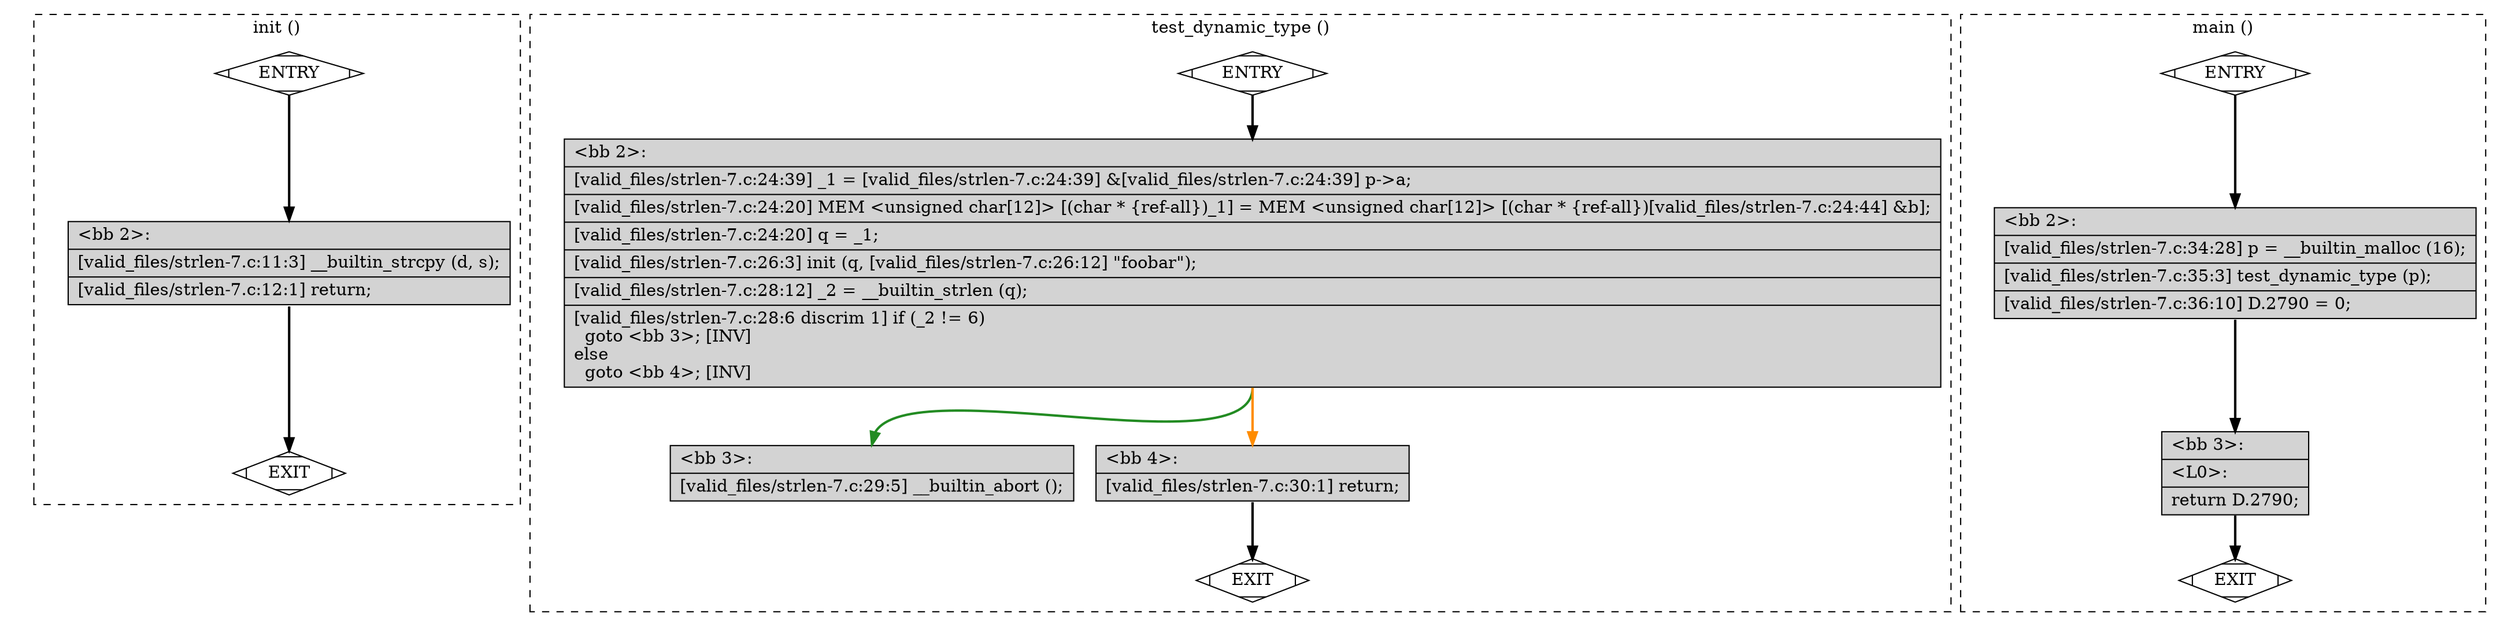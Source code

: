 digraph "a-strlen-7.c.015t.cfg" {
overlap=false;
subgraph "cluster_init" {
	style="dashed";
	color="black";
	label="init ()";
	fn_0_basic_block_0 [shape=Mdiamond,style=filled,fillcolor=white,label="ENTRY"];

	fn_0_basic_block_1 [shape=Mdiamond,style=filled,fillcolor=white,label="EXIT"];

	fn_0_basic_block_2 [shape=record,style=filled,fillcolor=lightgrey,label="{\<bb\ 2\>:\l\
|[valid_files/strlen-7.c:11:3]\ __builtin_strcpy\ (d,\ s);\l\
|[valid_files/strlen-7.c:12:1]\ return;\l\
}"];

	fn_0_basic_block_0:s -> fn_0_basic_block_2:n [style="solid,bold",color=black,weight=100,constraint=true];
	fn_0_basic_block_2:s -> fn_0_basic_block_1:n [style="solid,bold",color=black,weight=10,constraint=true];
	fn_0_basic_block_0:s -> fn_0_basic_block_1:n [style="invis",constraint=true];
}
subgraph "cluster_test_dynamic_type" {
	style="dashed";
	color="black";
	label="test_dynamic_type ()";
	fn_1_basic_block_0 [shape=Mdiamond,style=filled,fillcolor=white,label="ENTRY"];

	fn_1_basic_block_1 [shape=Mdiamond,style=filled,fillcolor=white,label="EXIT"];

	fn_1_basic_block_2 [shape=record,style=filled,fillcolor=lightgrey,label="{\<bb\ 2\>:\l\
|[valid_files/strlen-7.c:24:39]\ _1\ =\ [valid_files/strlen-7.c:24:39]\ &[valid_files/strlen-7.c:24:39]\ p-\>a;\l\
|[valid_files/strlen-7.c:24:20]\ MEM\ \<unsigned\ char[12]\>\ [(char\ *\ \{ref-all\})_1]\ =\ MEM\ \<unsigned\ char[12]\>\ [(char\ *\ \{ref-all\})[valid_files/strlen-7.c:24:44]\ &b];\l\
|[valid_files/strlen-7.c:24:20]\ q\ =\ _1;\l\
|[valid_files/strlen-7.c:26:3]\ init\ (q,\ [valid_files/strlen-7.c:26:12]\ \"foobar\");\l\
|[valid_files/strlen-7.c:28:12]\ _2\ =\ __builtin_strlen\ (q);\l\
|[valid_files/strlen-7.c:28:6\ discrim\ 1]\ if\ (_2\ !=\ 6)\l\
\ \ goto\ \<bb\ 3\>;\ [INV]\l\
else\l\
\ \ goto\ \<bb\ 4\>;\ [INV]\l\
}"];

	fn_1_basic_block_3 [shape=record,style=filled,fillcolor=lightgrey,label="{\<bb\ 3\>:\l\
|[valid_files/strlen-7.c:29:5]\ __builtin_abort\ ();\l\
}"];

	fn_1_basic_block_4 [shape=record,style=filled,fillcolor=lightgrey,label="{\<bb\ 4\>:\l\
|[valid_files/strlen-7.c:30:1]\ return;\l\
}"];

	fn_1_basic_block_0:s -> fn_1_basic_block_2:n [style="solid,bold",color=black,weight=100,constraint=true];
	fn_1_basic_block_2:s -> fn_1_basic_block_3:n [style="solid,bold",color=forestgreen,weight=10,constraint=true];
	fn_1_basic_block_2:s -> fn_1_basic_block_4:n [style="solid,bold",color=darkorange,weight=10,constraint=true];
	fn_1_basic_block_4:s -> fn_1_basic_block_1:n [style="solid,bold",color=black,weight=10,constraint=true];
	fn_1_basic_block_0:s -> fn_1_basic_block_1:n [style="invis",constraint=true];
}
subgraph "cluster_main" {
	style="dashed";
	color="black";
	label="main ()";
	fn_2_basic_block_0 [shape=Mdiamond,style=filled,fillcolor=white,label="ENTRY"];

	fn_2_basic_block_1 [shape=Mdiamond,style=filled,fillcolor=white,label="EXIT"];

	fn_2_basic_block_2 [shape=record,style=filled,fillcolor=lightgrey,label="{\<bb\ 2\>:\l\
|[valid_files/strlen-7.c:34:28]\ p\ =\ __builtin_malloc\ (16);\l\
|[valid_files/strlen-7.c:35:3]\ test_dynamic_type\ (p);\l\
|[valid_files/strlen-7.c:36:10]\ D.2790\ =\ 0;\l\
}"];

	fn_2_basic_block_3 [shape=record,style=filled,fillcolor=lightgrey,label="{\<bb\ 3\>:\l\
|\<L0\>:\l\
|return\ D.2790;\l\
}"];

	fn_2_basic_block_0:s -> fn_2_basic_block_2:n [style="solid,bold",color=black,weight=100,constraint=true];
	fn_2_basic_block_2:s -> fn_2_basic_block_3:n [style="solid,bold",color=black,weight=100,constraint=true];
	fn_2_basic_block_3:s -> fn_2_basic_block_1:n [style="solid,bold",color=black,weight=10,constraint=true];
	fn_2_basic_block_0:s -> fn_2_basic_block_1:n [style="invis",constraint=true];
}
}

